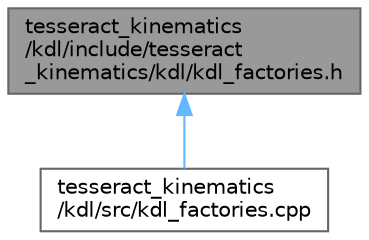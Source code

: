 digraph "tesseract_kinematics/kdl/include/tesseract_kinematics/kdl/kdl_factories.h"
{
 // LATEX_PDF_SIZE
  bgcolor="transparent";
  edge [fontname=Helvetica,fontsize=10,labelfontname=Helvetica,labelfontsize=10];
  node [fontname=Helvetica,fontsize=10,shape=box,height=0.2,width=0.4];
  Node1 [label="tesseract_kinematics\l/kdl/include/tesseract\l_kinematics/kdl/kdl_factories.h",height=0.2,width=0.4,color="gray40", fillcolor="grey60", style="filled", fontcolor="black",tooltip="Tesseract KDL Factories."];
  Node1 -> Node2 [dir="back",color="steelblue1",style="solid"];
  Node2 [label="tesseract_kinematics\l/kdl/src/kdl_factories.cpp",height=0.2,width=0.4,color="grey40", fillcolor="white", style="filled",URL="$d7/d99/kdl__factories_8cpp.html",tooltip=" "];
}
